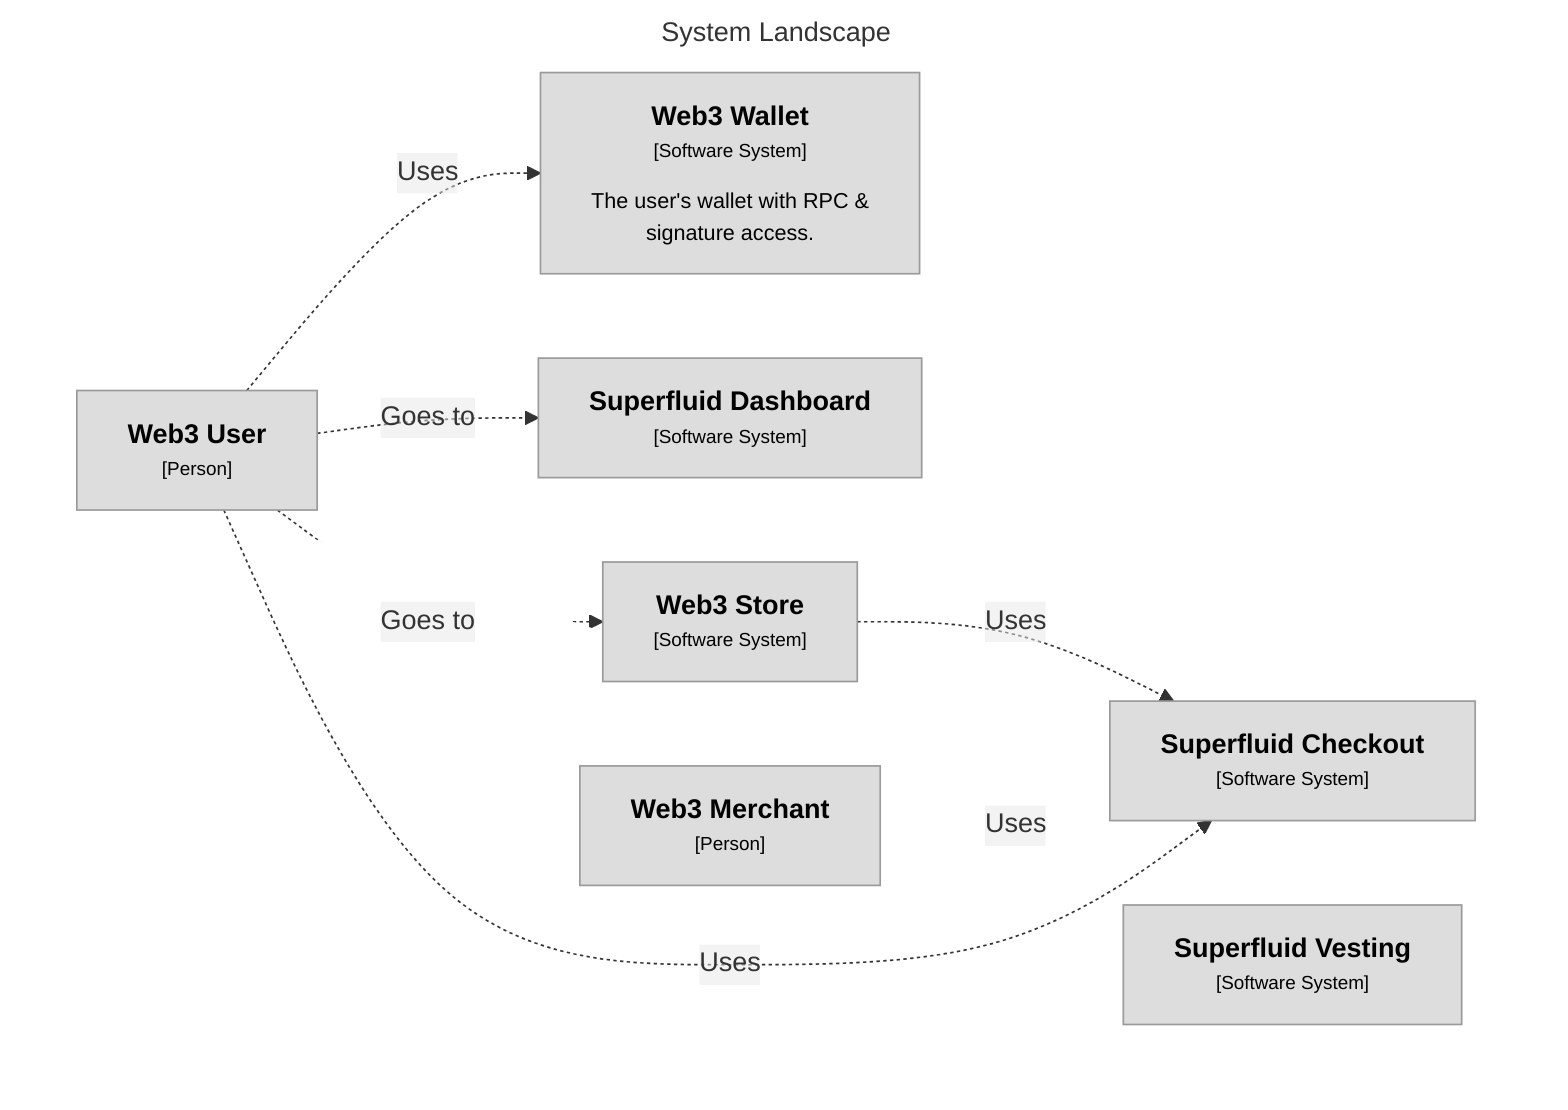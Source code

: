 graph TB
  linkStyle default fill:#ffffff

  subgraph diagram [System Landscape]
    style diagram fill:#ffffff,stroke:#ffffff

    1["<div style='font-weight: bold'>Superfluid Checkout</div><div style='font-size: 70%; margin-top: 0px'>[Software System]</div>"]
    style 1 fill:#dddddd,stroke:#9a9a9a,color:#000000
    30["<div style='font-weight: bold'>Web3 Wallet</div><div style='font-size: 70%; margin-top: 0px'>[Software System]</div><div style='font-size: 80%; margin-top:10px'>The user's wallet with RPC &<br />signature access.</div>"]
    style 30 fill:#dddddd,stroke:#9a9a9a,color:#000000
    31["<div style='font-weight: bold'>Superfluid Dashboard</div><div style='font-size: 70%; margin-top: 0px'>[Software System]</div>"]
    style 31 fill:#dddddd,stroke:#9a9a9a,color:#000000
    32["<div style='font-weight: bold'>Superfluid Vesting</div><div style='font-size: 70%; margin-top: 0px'>[Software System]</div>"]
    style 32 fill:#dddddd,stroke:#9a9a9a,color:#000000
    33["<div style='font-weight: bold'>Web3 Store</div><div style='font-size: 70%; margin-top: 0px'>[Software System]</div>"]
    style 33 fill:#dddddd,stroke:#9a9a9a,color:#000000
    35["<div style='font-weight: bold'>Web3 Merchant</div><div style='font-size: 70%; margin-top: 0px'>[Person]</div>"]
    style 35 fill:#dddddd,stroke:#9a9a9a,color:#000000
    38["<div style='font-weight: bold'>Web3 User</div><div style='font-size: 70%; margin-top: 0px'>[Person]</div>"]
    style 38 fill:#dddddd,stroke:#9a9a9a,color:#000000

    33-. "<div>Uses</div><div style='font-size: 70%'></div>" .->1
    35-. "<div>Uses</div><div style='font-size: 70%'></div>" .->1
    38-. "<div>Uses</div><div style='font-size: 70%'></div>" .->30
    38-. "<div>Goes to</div><div style='font-size: 70%'></div>" .->31
    38-. "<div>Goes to</div><div style='font-size: 70%'></div>" .->33
    38-. "<div>Uses</div><div style='font-size: 70%'></div>" .->1
  end